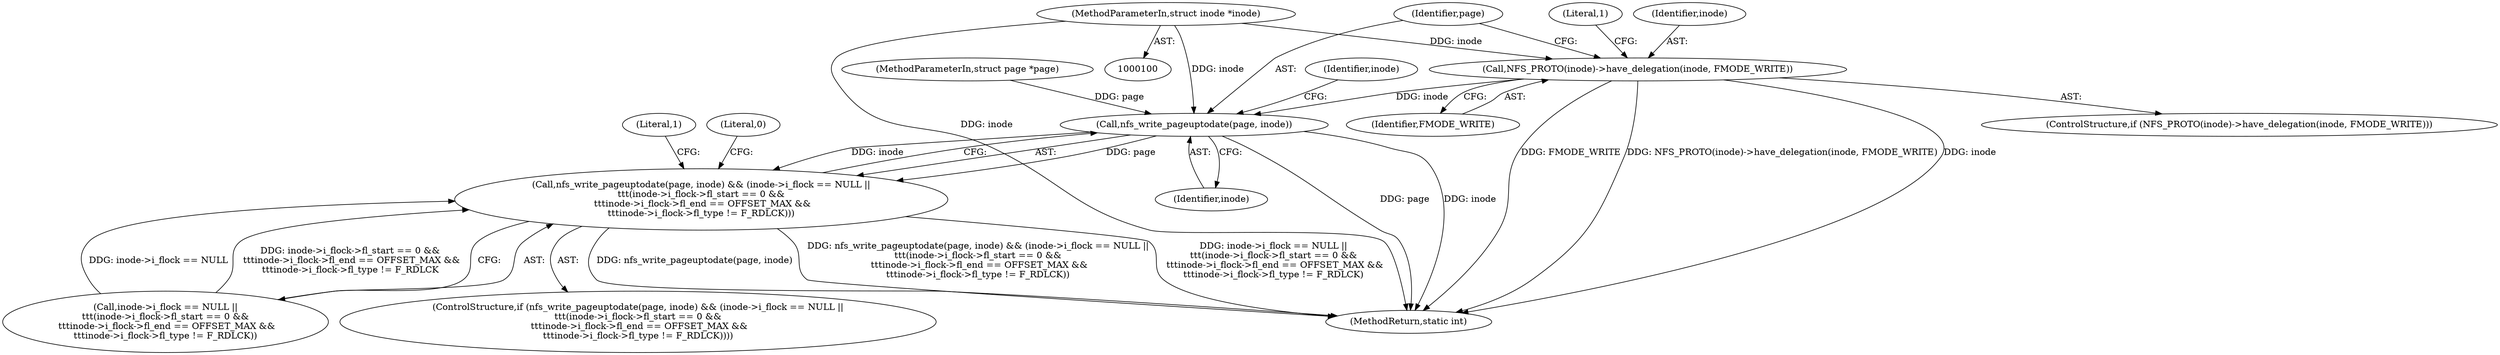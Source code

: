 digraph "1_linux_263b4509ec4d47e0da3e753f85a39ea12d1eff24@pointer" {
"1000103" [label="(MethodParameterIn,struct inode *inode)"];
"1000114" [label="(Call,NFS_PROTO(inode)->have_delegation(inode, FMODE_WRITE))"];
"1000121" [label="(Call,nfs_write_pageuptodate(page, inode))"];
"1000120" [label="(Call,nfs_write_pageuptodate(page, inode) && (inode->i_flock == NULL ||\n\t\t\t(inode->i_flock->fl_start == 0 &&\n \t\t\tinode->i_flock->fl_end == OFFSET_MAX &&\n\t\t\tinode->i_flock->fl_type != F_RDLCK)))"];
"1000102" [label="(MethodParameterIn,struct page *page)"];
"1000113" [label="(ControlStructure,if (NFS_PROTO(inode)->have_delegation(inode, FMODE_WRITE)))"];
"1000116" [label="(Identifier,FMODE_WRITE)"];
"1000124" [label="(Call,inode->i_flock == NULL ||\n\t\t\t(inode->i_flock->fl_start == 0 &&\n \t\t\tinode->i_flock->fl_end == OFFSET_MAX &&\n\t\t\tinode->i_flock->fl_type != F_RDLCK))"];
"1000115" [label="(Identifier,inode)"];
"1000154" [label="(Literal,1)"];
"1000122" [label="(Identifier,page)"];
"1000119" [label="(ControlStructure,if (nfs_write_pageuptodate(page, inode) && (inode->i_flock == NULL ||\n\t\t\t(inode->i_flock->fl_start == 0 &&\n \t\t\tinode->i_flock->fl_end == OFFSET_MAX &&\n\t\t\tinode->i_flock->fl_type != F_RDLCK))))"];
"1000114" [label="(Call,NFS_PROTO(inode)->have_delegation(inode, FMODE_WRITE))"];
"1000103" [label="(MethodParameterIn,struct inode *inode)"];
"1000156" [label="(Literal,0)"];
"1000121" [label="(Call,nfs_write_pageuptodate(page, inode))"];
"1000120" [label="(Call,nfs_write_pageuptodate(page, inode) && (inode->i_flock == NULL ||\n\t\t\t(inode->i_flock->fl_start == 0 &&\n \t\t\tinode->i_flock->fl_end == OFFSET_MAX &&\n\t\t\tinode->i_flock->fl_type != F_RDLCK)))"];
"1000157" [label="(MethodReturn,static int)"];
"1000127" [label="(Identifier,inode)"];
"1000118" [label="(Literal,1)"];
"1000123" [label="(Identifier,inode)"];
"1000103" -> "1000100"  [label="AST: "];
"1000103" -> "1000157"  [label="DDG: inode"];
"1000103" -> "1000114"  [label="DDG: inode"];
"1000103" -> "1000121"  [label="DDG: inode"];
"1000114" -> "1000113"  [label="AST: "];
"1000114" -> "1000116"  [label="CFG: "];
"1000115" -> "1000114"  [label="AST: "];
"1000116" -> "1000114"  [label="AST: "];
"1000118" -> "1000114"  [label="CFG: "];
"1000122" -> "1000114"  [label="CFG: "];
"1000114" -> "1000157"  [label="DDG: NFS_PROTO(inode)->have_delegation(inode, FMODE_WRITE)"];
"1000114" -> "1000157"  [label="DDG: inode"];
"1000114" -> "1000157"  [label="DDG: FMODE_WRITE"];
"1000114" -> "1000121"  [label="DDG: inode"];
"1000121" -> "1000120"  [label="AST: "];
"1000121" -> "1000123"  [label="CFG: "];
"1000122" -> "1000121"  [label="AST: "];
"1000123" -> "1000121"  [label="AST: "];
"1000127" -> "1000121"  [label="CFG: "];
"1000120" -> "1000121"  [label="CFG: "];
"1000121" -> "1000157"  [label="DDG: inode"];
"1000121" -> "1000157"  [label="DDG: page"];
"1000121" -> "1000120"  [label="DDG: page"];
"1000121" -> "1000120"  [label="DDG: inode"];
"1000102" -> "1000121"  [label="DDG: page"];
"1000120" -> "1000119"  [label="AST: "];
"1000120" -> "1000124"  [label="CFG: "];
"1000124" -> "1000120"  [label="AST: "];
"1000154" -> "1000120"  [label="CFG: "];
"1000156" -> "1000120"  [label="CFG: "];
"1000120" -> "1000157"  [label="DDG: nfs_write_pageuptodate(page, inode)"];
"1000120" -> "1000157"  [label="DDG: nfs_write_pageuptodate(page, inode) && (inode->i_flock == NULL ||\n\t\t\t(inode->i_flock->fl_start == 0 &&\n \t\t\tinode->i_flock->fl_end == OFFSET_MAX &&\n\t\t\tinode->i_flock->fl_type != F_RDLCK))"];
"1000120" -> "1000157"  [label="DDG: inode->i_flock == NULL ||\n\t\t\t(inode->i_flock->fl_start == 0 &&\n \t\t\tinode->i_flock->fl_end == OFFSET_MAX &&\n\t\t\tinode->i_flock->fl_type != F_RDLCK)"];
"1000124" -> "1000120"  [label="DDG: inode->i_flock == NULL"];
"1000124" -> "1000120"  [label="DDG: inode->i_flock->fl_start == 0 &&\n \t\t\tinode->i_flock->fl_end == OFFSET_MAX &&\n\t\t\tinode->i_flock->fl_type != F_RDLCK"];
}
